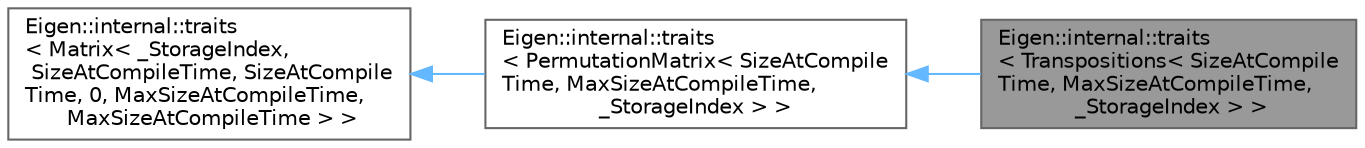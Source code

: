 digraph "Eigen::internal::traits&lt; Transpositions&lt; SizeAtCompileTime, MaxSizeAtCompileTime, _StorageIndex &gt; &gt;"
{
 // LATEX_PDF_SIZE
  bgcolor="transparent";
  edge [fontname=Helvetica,fontsize=10,labelfontname=Helvetica,labelfontsize=10];
  node [fontname=Helvetica,fontsize=10,shape=box,height=0.2,width=0.4];
  rankdir="LR";
  Node1 [id="Node000001",label="Eigen::internal::traits\l\< Transpositions\< SizeAtCompile\lTime, MaxSizeAtCompileTime,\l _StorageIndex \> \>",height=0.2,width=0.4,color="gray40", fillcolor="grey60", style="filled", fontcolor="black",tooltip=" "];
  Node2 -> Node1 [id="edge3_Node000001_Node000002",dir="back",color="steelblue1",style="solid",tooltip=" "];
  Node2 [id="Node000002",label="Eigen::internal::traits\l\< PermutationMatrix\< SizeAtCompile\lTime, MaxSizeAtCompileTime, \l_StorageIndex \> \>",height=0.2,width=0.4,color="gray40", fillcolor="white", style="filled",URL="$struct_eigen_1_1internal_1_1traits_3_01_permutation_matrix_3_01_size_at_compile_time_00_01_max_sd0808d93099012556270f7c7cd36fcc5.html",tooltip=" "];
  Node3 -> Node2 [id="edge4_Node000002_Node000003",dir="back",color="steelblue1",style="solid",tooltip=" "];
  Node3 [id="Node000003",label="Eigen::internal::traits\l\< Matrix\< _StorageIndex,\l SizeAtCompileTime, SizeAtCompile\lTime, 0, MaxSizeAtCompileTime,\l MaxSizeAtCompileTime \> \>",height=0.2,width=0.4,color="gray40", fillcolor="white", style="filled",URL="$struct_eigen_1_1internal_1_1traits.html",tooltip=" "];
}
